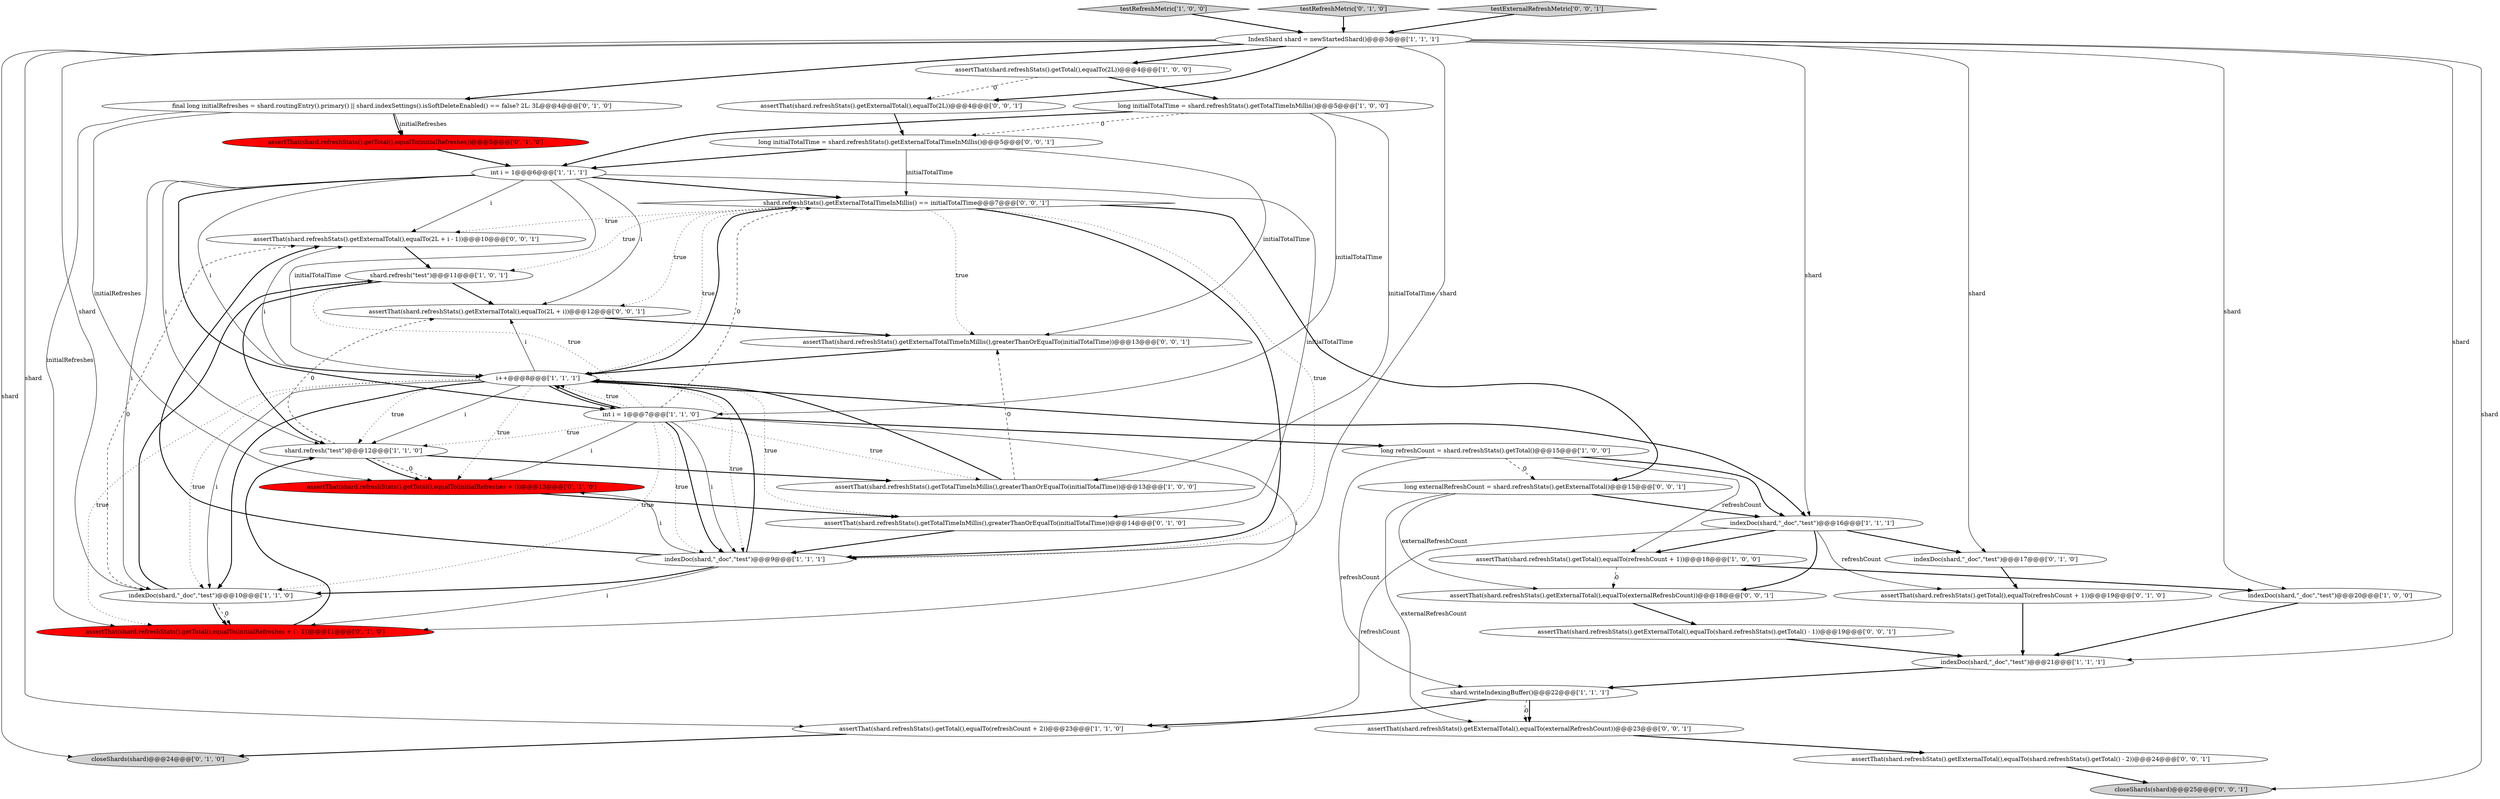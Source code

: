 digraph {
4 [style = filled, label = "indexDoc(shard,\"_doc\",\"test\")@@@20@@@['1', '0', '0']", fillcolor = white, shape = ellipse image = "AAA0AAABBB1BBB"];
36 [style = filled, label = "assertThat(shard.refreshStats().getExternalTotal(),equalTo(2L + i - 1))@@@10@@@['0', '0', '1']", fillcolor = white, shape = ellipse image = "AAA0AAABBB3BBB"];
3 [style = filled, label = "testRefreshMetric['1', '0', '0']", fillcolor = lightgray, shape = diamond image = "AAA0AAABBB1BBB"];
8 [style = filled, label = "indexDoc(shard,\"_doc\",\"test\")@@@16@@@['1', '1', '1']", fillcolor = white, shape = ellipse image = "AAA0AAABBB1BBB"];
30 [style = filled, label = "assertThat(shard.refreshStats().getExternalTotal(),equalTo(shard.refreshStats().getTotal() - 1))@@@19@@@['0', '0', '1']", fillcolor = white, shape = ellipse image = "AAA0AAABBB3BBB"];
37 [style = filled, label = "assertThat(shard.refreshStats().getExternalTotal(),equalTo(2L + i))@@@12@@@['0', '0', '1']", fillcolor = white, shape = ellipse image = "AAA0AAABBB3BBB"];
6 [style = filled, label = "assertThat(shard.refreshStats().getTotal(),equalTo(refreshCount + 1))@@@18@@@['1', '0', '0']", fillcolor = white, shape = ellipse image = "AAA0AAABBB1BBB"];
28 [style = filled, label = "assertThat(shard.refreshStats().getExternalTotal(),equalTo(2L))@@@4@@@['0', '0', '1']", fillcolor = white, shape = ellipse image = "AAA0AAABBB3BBB"];
40 [style = filled, label = "shard.refreshStats().getExternalTotalTimeInMillis() == initialTotalTime@@@7@@@['0', '0', '1']", fillcolor = white, shape = diamond image = "AAA0AAABBB3BBB"];
38 [style = filled, label = "assertThat(shard.refreshStats().getExternalTotal(),equalTo(externalRefreshCount))@@@23@@@['0', '0', '1']", fillcolor = white, shape = ellipse image = "AAA0AAABBB3BBB"];
7 [style = filled, label = "assertThat(shard.refreshStats().getTotalTimeInMillis(),greaterThanOrEqualTo(initialTotalTime))@@@13@@@['1', '0', '0']", fillcolor = white, shape = ellipse image = "AAA0AAABBB1BBB"];
25 [style = filled, label = "assertThat(shard.refreshStats().getTotal(),equalTo(initialRefreshes + i))@@@13@@@['0', '1', '0']", fillcolor = red, shape = ellipse image = "AAA1AAABBB2BBB"];
14 [style = filled, label = "IndexShard shard = newStartedShard()@@@3@@@['1', '1', '1']", fillcolor = white, shape = ellipse image = "AAA0AAABBB1BBB"];
29 [style = filled, label = "long initialTotalTime = shard.refreshStats().getExternalTotalTimeInMillis()@@@5@@@['0', '0', '1']", fillcolor = white, shape = ellipse image = "AAA0AAABBB3BBB"];
22 [style = filled, label = "testRefreshMetric['0', '1', '0']", fillcolor = lightgray, shape = diamond image = "AAA0AAABBB2BBB"];
31 [style = filled, label = "assertThat(shard.refreshStats().getExternalTotal(),equalTo(shard.refreshStats().getTotal() - 2))@@@24@@@['0', '0', '1']", fillcolor = white, shape = ellipse image = "AAA0AAABBB3BBB"];
11 [style = filled, label = "assertThat(shard.refreshStats().getTotal(),equalTo(refreshCount + 2))@@@23@@@['1', '1', '0']", fillcolor = white, shape = ellipse image = "AAA0AAABBB1BBB"];
16 [style = filled, label = "shard.writeIndexingBuffer()@@@22@@@['1', '1', '1']", fillcolor = white, shape = ellipse image = "AAA0AAABBB1BBB"];
13 [style = filled, label = "long refreshCount = shard.refreshStats().getTotal()@@@15@@@['1', '0', '0']", fillcolor = white, shape = ellipse image = "AAA0AAABBB1BBB"];
5 [style = filled, label = "int i = 1@@@6@@@['1', '1', '1']", fillcolor = white, shape = ellipse image = "AAA0AAABBB1BBB"];
1 [style = filled, label = "int i = 1@@@7@@@['1', '1', '0']", fillcolor = white, shape = ellipse image = "AAA0AAABBB1BBB"];
17 [style = filled, label = "indexDoc(shard,\"_doc\",\"test\")@@@10@@@['1', '1', '0']", fillcolor = white, shape = ellipse image = "AAA0AAABBB1BBB"];
20 [style = filled, label = "assertThat(shard.refreshStats().getTotal(),equalTo(initialRefreshes + i - 1))@@@11@@@['0', '1', '0']", fillcolor = red, shape = ellipse image = "AAA1AAABBB2BBB"];
24 [style = filled, label = "final long initialRefreshes = shard.routingEntry().primary() || shard.indexSettings().isSoftDeleteEnabled() == false? 2L: 3L@@@4@@@['0', '1', '0']", fillcolor = white, shape = ellipse image = "AAA0AAABBB2BBB"];
33 [style = filled, label = "assertThat(shard.refreshStats().getExternalTotalTimeInMillis(),greaterThanOrEqualTo(initialTotalTime))@@@13@@@['0', '0', '1']", fillcolor = white, shape = ellipse image = "AAA0AAABBB3BBB"];
0 [style = filled, label = "indexDoc(shard,\"_doc\",\"test\")@@@9@@@['1', '1', '1']", fillcolor = white, shape = ellipse image = "AAA0AAABBB1BBB"];
15 [style = filled, label = "long initialTotalTime = shard.refreshStats().getTotalTimeInMillis()@@@5@@@['1', '0', '0']", fillcolor = white, shape = ellipse image = "AAA0AAABBB1BBB"];
10 [style = filled, label = "assertThat(shard.refreshStats().getTotal(),equalTo(2L))@@@4@@@['1', '0', '0']", fillcolor = white, shape = ellipse image = "AAA0AAABBB1BBB"];
35 [style = filled, label = "long externalRefreshCount = shard.refreshStats().getExternalTotal()@@@15@@@['0', '0', '1']", fillcolor = white, shape = ellipse image = "AAA0AAABBB3BBB"];
19 [style = filled, label = "assertThat(shard.refreshStats().getTotal(),equalTo(refreshCount + 1))@@@19@@@['0', '1', '0']", fillcolor = white, shape = ellipse image = "AAA0AAABBB2BBB"];
26 [style = filled, label = "closeShards(shard)@@@24@@@['0', '1', '0']", fillcolor = lightgray, shape = ellipse image = "AAA0AAABBB2BBB"];
21 [style = filled, label = "indexDoc(shard,\"_doc\",\"test\")@@@17@@@['0', '1', '0']", fillcolor = white, shape = ellipse image = "AAA0AAABBB2BBB"];
27 [style = filled, label = "assertThat(shard.refreshStats().getTotalTimeInMillis(),greaterThanOrEqualTo(initialTotalTime))@@@14@@@['0', '1', '0']", fillcolor = white, shape = ellipse image = "AAA0AAABBB2BBB"];
9 [style = filled, label = "shard.refresh(\"test\")@@@11@@@['1', '0', '1']", fillcolor = white, shape = ellipse image = "AAA0AAABBB1BBB"];
12 [style = filled, label = "shard.refresh(\"test\")@@@12@@@['1', '1', '0']", fillcolor = white, shape = ellipse image = "AAA0AAABBB1BBB"];
32 [style = filled, label = "assertThat(shard.refreshStats().getExternalTotal(),equalTo(externalRefreshCount))@@@18@@@['0', '0', '1']", fillcolor = white, shape = ellipse image = "AAA0AAABBB3BBB"];
39 [style = filled, label = "testExternalRefreshMetric['0', '0', '1']", fillcolor = lightgray, shape = diamond image = "AAA0AAABBB3BBB"];
23 [style = filled, label = "assertThat(shard.refreshStats().getTotal(),equalTo(initialRefreshes))@@@5@@@['0', '1', '0']", fillcolor = red, shape = ellipse image = "AAA1AAABBB2BBB"];
34 [style = filled, label = "closeShards(shard)@@@25@@@['0', '0', '1']", fillcolor = lightgray, shape = ellipse image = "AAA0AAABBB3BBB"];
2 [style = filled, label = "i++@@@8@@@['1', '1', '1']", fillcolor = white, shape = ellipse image = "AAA0AAABBB1BBB"];
18 [style = filled, label = "indexDoc(shard,\"_doc\",\"test\")@@@21@@@['1', '1', '1']", fillcolor = white, shape = ellipse image = "AAA0AAABBB1BBB"];
14->24 [style = bold, label=""];
29->5 [style = bold, label=""];
5->37 [style = solid, label="i"];
14->34 [style = solid, label="shard"];
17->9 [style = bold, label=""];
39->14 [style = bold, label=""];
10->28 [style = dashed, label="0"];
14->28 [style = bold, label=""];
8->6 [style = bold, label=""];
38->31 [style = bold, label=""];
35->32 [style = solid, label="externalRefreshCount"];
40->36 [style = dotted, label="true"];
40->37 [style = dotted, label="true"];
30->18 [style = bold, label=""];
1->13 [style = bold, label=""];
12->7 [style = bold, label=""];
9->37 [style = bold, label=""];
35->38 [style = solid, label="externalRefreshCount"];
40->9 [style = dotted, label="true"];
1->40 [style = dashed, label="0"];
2->25 [style = dotted, label="true"];
17->20 [style = dashed, label="0"];
1->12 [style = dotted, label="true"];
29->40 [style = solid, label="initialTotalTime"];
35->8 [style = bold, label=""];
14->0 [style = solid, label="shard"];
8->11 [style = solid, label="refreshCount"];
1->0 [style = dotted, label="true"];
1->25 [style = solid, label="i"];
5->36 [style = solid, label="i"];
37->33 [style = bold, label=""];
17->36 [style = dashed, label="0"];
14->4 [style = solid, label="shard"];
17->20 [style = bold, label=""];
15->7 [style = solid, label="initialTotalTime"];
0->25 [style = solid, label="i"];
2->20 [style = dotted, label="true"];
19->18 [style = bold, label=""];
2->0 [style = dotted, label="true"];
36->9 [style = bold, label=""];
12->37 [style = dashed, label="0"];
21->19 [style = bold, label=""];
27->0 [style = bold, label=""];
0->17 [style = bold, label=""];
6->32 [style = dashed, label="0"];
40->0 [style = bold, label=""];
14->10 [style = bold, label=""];
15->1 [style = solid, label="initialTotalTime"];
4->18 [style = bold, label=""];
15->29 [style = dashed, label="0"];
1->0 [style = bold, label=""];
40->2 [style = dotted, label="true"];
8->19 [style = solid, label="refreshCount"];
0->36 [style = bold, label=""];
25->27 [style = bold, label=""];
2->37 [style = solid, label="i"];
5->1 [style = bold, label=""];
6->4 [style = bold, label=""];
2->27 [style = dotted, label="true"];
7->2 [style = bold, label=""];
2->12 [style = dotted, label="true"];
2->17 [style = solid, label="i"];
22->14 [style = bold, label=""];
2->36 [style = solid, label="i"];
11->26 [style = bold, label=""];
14->21 [style = solid, label="shard"];
2->17 [style = bold, label=""];
1->20 [style = solid, label="i"];
28->29 [style = bold, label=""];
40->35 [style = bold, label=""];
23->5 [style = bold, label=""];
1->17 [style = dotted, label="true"];
13->35 [style = dashed, label="0"];
2->1 [style = bold, label=""];
24->20 [style = solid, label="initialRefreshes"];
5->2 [style = solid, label="i"];
0->20 [style = solid, label="i"];
14->17 [style = solid, label="shard"];
32->30 [style = bold, label=""];
14->18 [style = solid, label="shard"];
13->6 [style = solid, label="refreshCount"];
24->23 [style = solid, label="initialRefreshes"];
31->34 [style = bold, label=""];
5->17 [style = solid, label="i"];
5->2 [style = solid, label="initialTotalTime"];
5->27 [style = solid, label="initialTotalTime"];
1->9 [style = dotted, label="true"];
1->2 [style = bold, label=""];
9->12 [style = bold, label=""];
5->40 [style = bold, label=""];
5->12 [style = solid, label="i"];
33->2 [style = bold, label=""];
24->23 [style = bold, label=""];
18->16 [style = bold, label=""];
16->38 [style = dashed, label="0"];
16->11 [style = bold, label=""];
10->15 [style = bold, label=""];
40->33 [style = dotted, label="true"];
8->32 [style = bold, label=""];
29->33 [style = solid, label="initialTotalTime"];
2->17 [style = dotted, label="true"];
3->14 [style = bold, label=""];
0->2 [style = bold, label=""];
14->26 [style = solid, label="shard"];
2->40 [style = bold, label=""];
40->0 [style = dotted, label="true"];
15->5 [style = bold, label=""];
24->25 [style = solid, label="initialRefreshes"];
1->7 [style = dotted, label="true"];
1->0 [style = solid, label="i"];
12->25 [style = dashed, label="0"];
14->11 [style = solid, label="shard"];
12->25 [style = bold, label=""];
2->12 [style = solid, label="i"];
20->12 [style = bold, label=""];
13->16 [style = solid, label="refreshCount"];
8->21 [style = bold, label=""];
7->33 [style = dashed, label="0"];
13->8 [style = bold, label=""];
1->2 [style = dotted, label="true"];
16->38 [style = bold, label=""];
14->8 [style = solid, label="shard"];
2->8 [style = bold, label=""];
}
